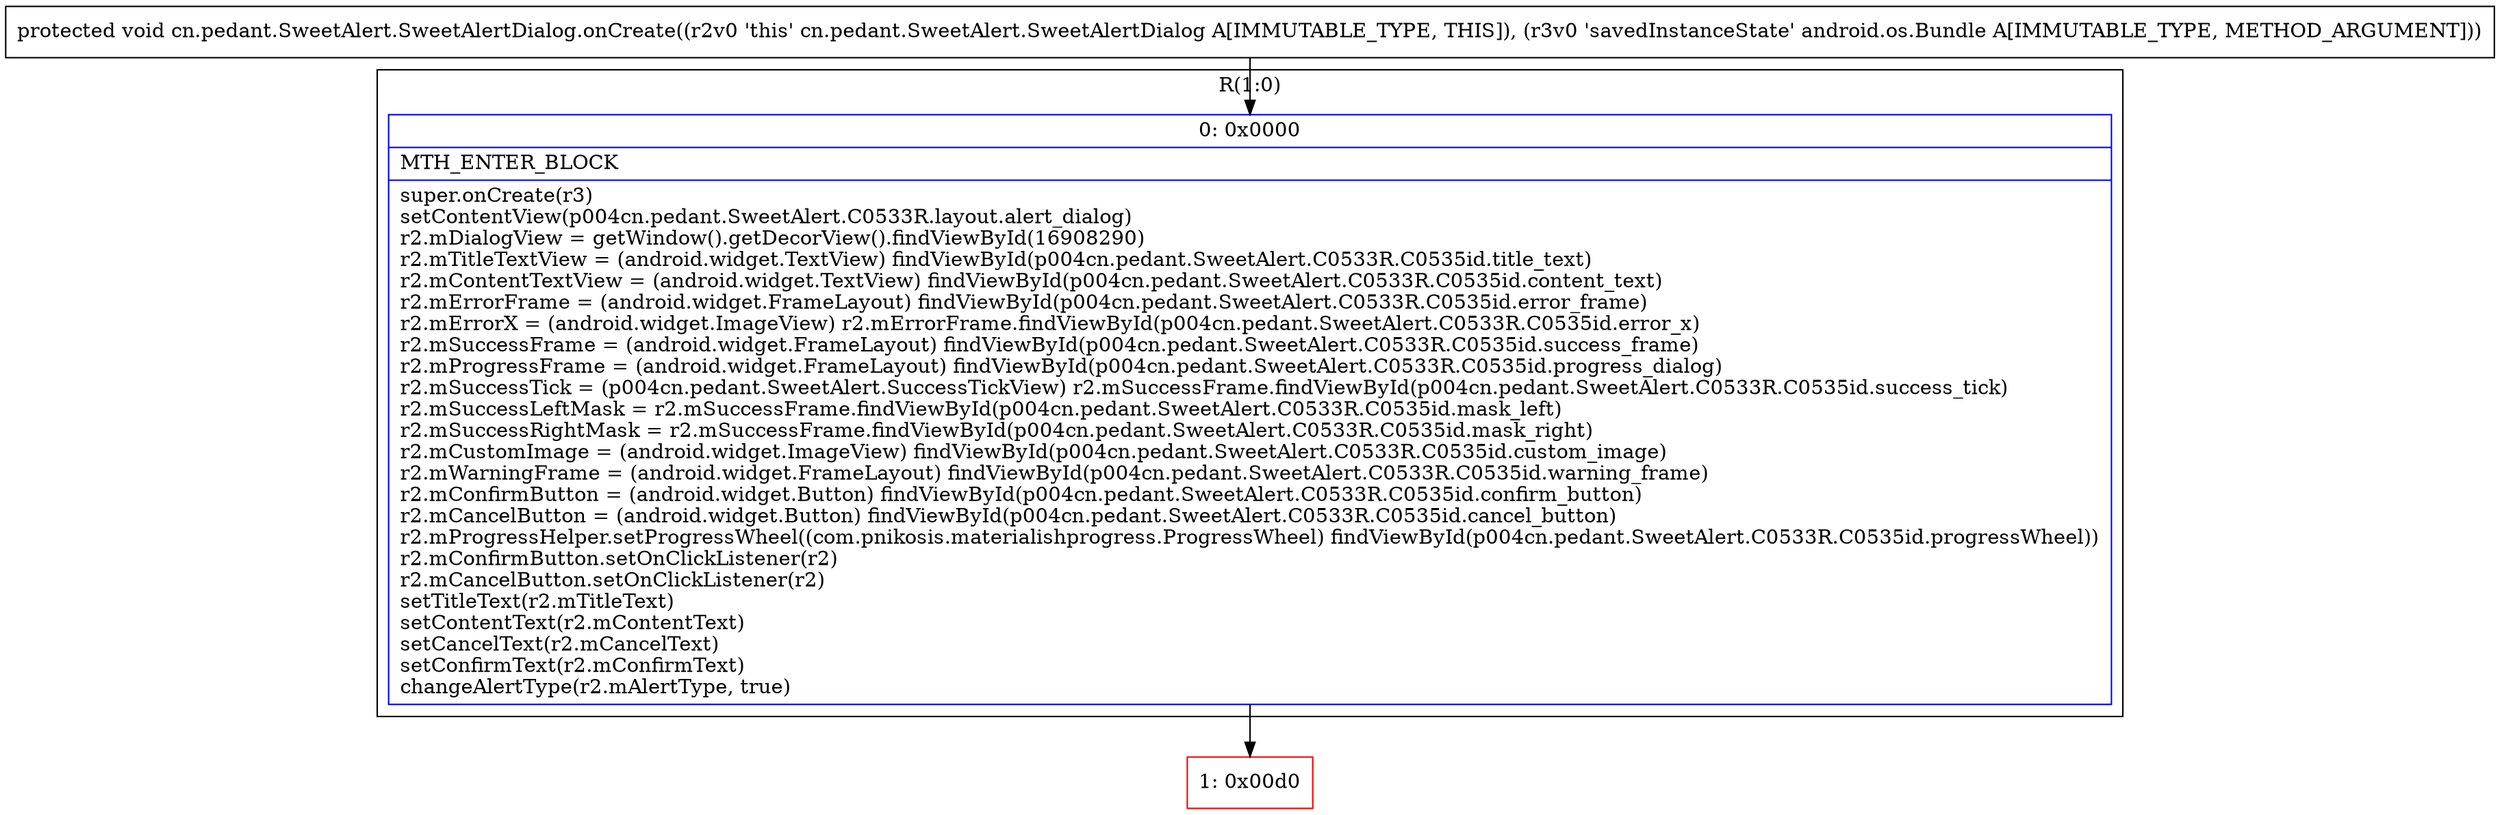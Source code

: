 digraph "CFG forcn.pedant.SweetAlert.SweetAlertDialog.onCreate(Landroid\/os\/Bundle;)V" {
subgraph cluster_Region_1425329817 {
label = "R(1:0)";
node [shape=record,color=blue];
Node_0 [shape=record,label="{0\:\ 0x0000|MTH_ENTER_BLOCK\l|super.onCreate(r3)\lsetContentView(p004cn.pedant.SweetAlert.C0533R.layout.alert_dialog)\lr2.mDialogView = getWindow().getDecorView().findViewById(16908290)\lr2.mTitleTextView = (android.widget.TextView) findViewById(p004cn.pedant.SweetAlert.C0533R.C0535id.title_text)\lr2.mContentTextView = (android.widget.TextView) findViewById(p004cn.pedant.SweetAlert.C0533R.C0535id.content_text)\lr2.mErrorFrame = (android.widget.FrameLayout) findViewById(p004cn.pedant.SweetAlert.C0533R.C0535id.error_frame)\lr2.mErrorX = (android.widget.ImageView) r2.mErrorFrame.findViewById(p004cn.pedant.SweetAlert.C0533R.C0535id.error_x)\lr2.mSuccessFrame = (android.widget.FrameLayout) findViewById(p004cn.pedant.SweetAlert.C0533R.C0535id.success_frame)\lr2.mProgressFrame = (android.widget.FrameLayout) findViewById(p004cn.pedant.SweetAlert.C0533R.C0535id.progress_dialog)\lr2.mSuccessTick = (p004cn.pedant.SweetAlert.SuccessTickView) r2.mSuccessFrame.findViewById(p004cn.pedant.SweetAlert.C0533R.C0535id.success_tick)\lr2.mSuccessLeftMask = r2.mSuccessFrame.findViewById(p004cn.pedant.SweetAlert.C0533R.C0535id.mask_left)\lr2.mSuccessRightMask = r2.mSuccessFrame.findViewById(p004cn.pedant.SweetAlert.C0533R.C0535id.mask_right)\lr2.mCustomImage = (android.widget.ImageView) findViewById(p004cn.pedant.SweetAlert.C0533R.C0535id.custom_image)\lr2.mWarningFrame = (android.widget.FrameLayout) findViewById(p004cn.pedant.SweetAlert.C0533R.C0535id.warning_frame)\lr2.mConfirmButton = (android.widget.Button) findViewById(p004cn.pedant.SweetAlert.C0533R.C0535id.confirm_button)\lr2.mCancelButton = (android.widget.Button) findViewById(p004cn.pedant.SweetAlert.C0533R.C0535id.cancel_button)\lr2.mProgressHelper.setProgressWheel((com.pnikosis.materialishprogress.ProgressWheel) findViewById(p004cn.pedant.SweetAlert.C0533R.C0535id.progressWheel))\lr2.mConfirmButton.setOnClickListener(r2)\lr2.mCancelButton.setOnClickListener(r2)\lsetTitleText(r2.mTitleText)\lsetContentText(r2.mContentText)\lsetCancelText(r2.mCancelText)\lsetConfirmText(r2.mConfirmText)\lchangeAlertType(r2.mAlertType, true)\l}"];
}
Node_1 [shape=record,color=red,label="{1\:\ 0x00d0}"];
MethodNode[shape=record,label="{protected void cn.pedant.SweetAlert.SweetAlertDialog.onCreate((r2v0 'this' cn.pedant.SweetAlert.SweetAlertDialog A[IMMUTABLE_TYPE, THIS]), (r3v0 'savedInstanceState' android.os.Bundle A[IMMUTABLE_TYPE, METHOD_ARGUMENT])) }"];
MethodNode -> Node_0;
Node_0 -> Node_1;
}

